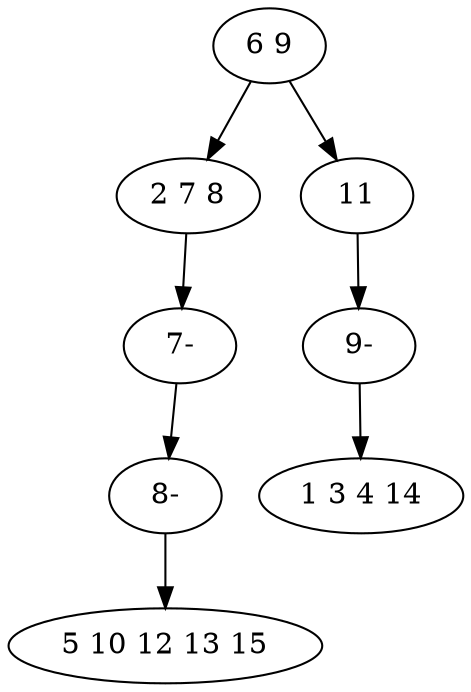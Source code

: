 digraph true_tree {
	"0" -> "1"
	"1" -> "6"
	"0" -> "3"
	"3" -> "5"
	"5" -> "4"
	"6" -> "7"
	"7" -> "2"
	"0" [label="6 9"];
	"1" [label="2 7 8"];
	"2" [label="5 10 12 13 15"];
	"3" [label="11"];
	"4" [label="1 3 4 14"];
	"5" [label="9-"];
	"6" [label="7-"];
	"7" [label="8-"];
}
